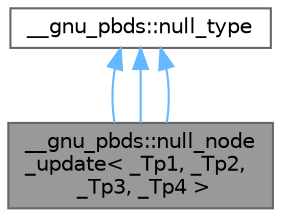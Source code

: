 digraph "__gnu_pbds::null_node_update&lt; _Tp1, _Tp2, _Tp3, _Tp4 &gt;"
{
 // LATEX_PDF_SIZE
  bgcolor="transparent";
  edge [fontname=Helvetica,fontsize=10,labelfontname=Helvetica,labelfontsize=10];
  node [fontname=Helvetica,fontsize=10,shape=box,height=0.2,width=0.4];
  Node1 [id="Node000001",label="__gnu_pbds::null_node\l_update\< _Tp1, _Tp2,\l _Tp3, _Tp4 \>",height=0.2,width=0.4,color="gray40", fillcolor="grey60", style="filled", fontcolor="black",tooltip="A null node updator, indicating that no node updates are required."];
  Node2 -> Node1 [id="edge7_Node000001_Node000002",dir="back",color="steelblue1",style="solid",tooltip=" "];
  Node2 [id="Node000002",label="__gnu_pbds::null_type",height=0.2,width=0.4,color="gray40", fillcolor="white", style="filled",URL="$struct____gnu__pbds_1_1null__type.html",tooltip="Represents no type, or absence of type, for template tricks."];
  Node2 -> Node1 [id="edge8_Node000001_Node000002",dir="back",color="steelblue1",style="solid",tooltip=" "];
  Node2 -> Node1 [id="edge9_Node000001_Node000002",dir="back",color="steelblue1",style="solid",tooltip=" "];
}
